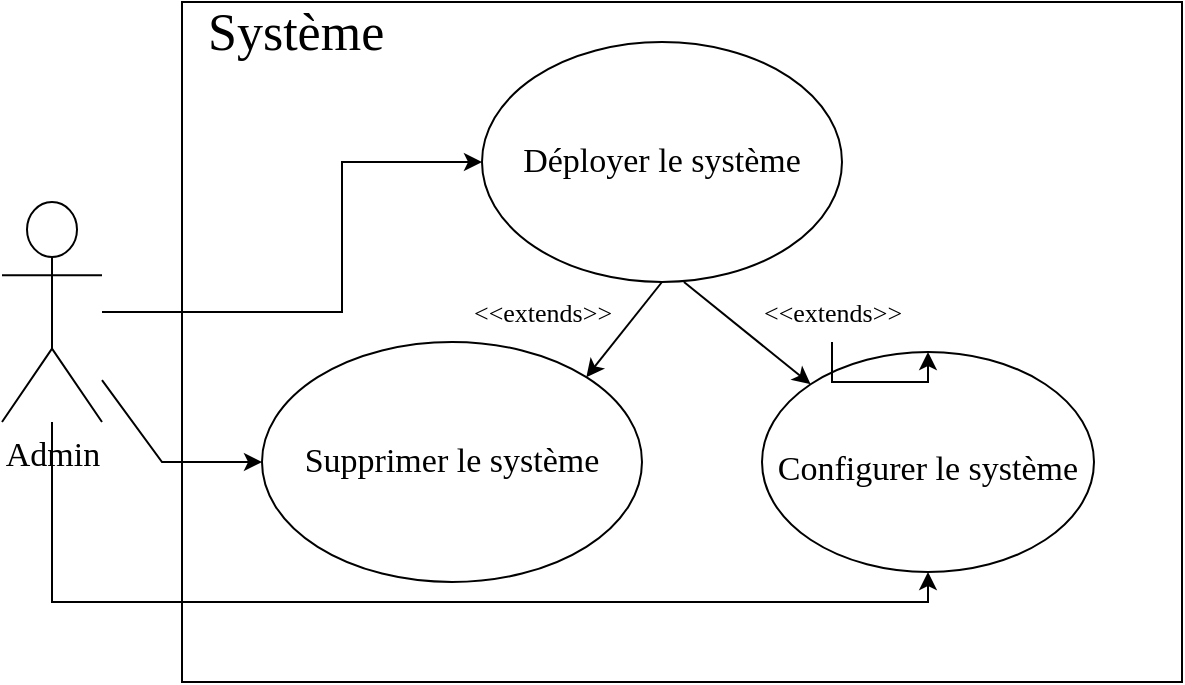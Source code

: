 <mxfile version="20.5.3" type="google"><diagram id="cbRGkEIISHIed5Up1x4z" name="Page-1"><mxGraphModel grid="1" page="1" gridSize="10" guides="1" tooltips="1" connect="1" arrows="1" fold="1" pageScale="1" pageWidth="827" pageHeight="1169" math="0" shadow="0"><root><mxCell id="0"/><mxCell id="1" parent="0"/><mxCell id="GeCk1eoPQsIMOyCpoYhU-6" value="&lt;div style=&quot;font-size: 26px;&quot;&gt;&lt;font style=&quot;font-size: 26px;&quot; face=&quot;Times New Roman&quot;&gt;&amp;nbsp; Système &lt;br&gt;&lt;/font&gt;&lt;/div&gt;&lt;div style=&quot;font-size: 26px;&quot;&gt;&lt;font style=&quot;font-size: 26px;&quot; face=&quot;Times New Roman&quot;&gt;&lt;br&gt;&lt;/font&gt;&lt;/div&gt;" style="verticalAlign=top;align=left;overflow=fill;fontSize=12;fontFamily=Helvetica;html=1;" vertex="1" parent="1"><mxGeometry x="140" y="260" width="500" height="340" as="geometry"/></mxCell><mxCell id="GeCk1eoPQsIMOyCpoYhU-7" value="&lt;div&gt;Admin&lt;/div&gt;" style="shape=umlActor;verticalLabelPosition=bottom;verticalAlign=top;html=1;fontFamily=Times New Roman;fontSize=17;" vertex="1" parent="1"><mxGeometry x="50" y="360" width="50" height="110" as="geometry"/></mxCell><mxCell id="GeCk1eoPQsIMOyCpoYhU-12" value="Supprimer le système" style="ellipse;whiteSpace=wrap;html=1;rounded=1;fontFamily=Times New Roman;fontSize=17;" vertex="1" parent="1"><mxGeometry x="180" y="430" width="190" height="120" as="geometry"/></mxCell><mxCell id="GeCk1eoPQsIMOyCpoYhU-13" value="&lt;font style=&quot;font-size: 17px;&quot;&gt;Configurer le système&lt;/font&gt;" style="ellipse;whiteSpace=wrap;html=1;rounded=1;fontFamily=Times New Roman;fontSize=26;" vertex="1" parent="1"><mxGeometry x="430" y="435" width="166" height="110" as="geometry"/></mxCell><mxCell id="GeCk1eoPQsIMOyCpoYhU-14" value="" style="endArrow=classic;html=1;rounded=0;fontFamily=Times New Roman;fontSize=17;exitX=0.561;exitY=1;exitDx=0;exitDy=0;exitPerimeter=0;entryX=0;entryY=0;entryDx=0;entryDy=0;" edge="1" parent="1" source="GeCk1eoPQsIMOyCpoYhU-11" target="GeCk1eoPQsIMOyCpoYhU-13"><mxGeometry width="50" height="50" relative="1" as="geometry"><mxPoint x="390" y="410" as="sourcePoint"/><mxPoint x="440" y="360" as="targetPoint"/></mxGeometry></mxCell><mxCell id="GeCk1eoPQsIMOyCpoYhU-15" value="" style="endArrow=classic;html=1;rounded=0;fontFamily=Times New Roman;fontSize=17;exitX=0.5;exitY=1;exitDx=0;exitDy=0;entryX=1;entryY=0;entryDx=0;entryDy=0;" edge="1" parent="1" source="GeCk1eoPQsIMOyCpoYhU-11" target="GeCk1eoPQsIMOyCpoYhU-12"><mxGeometry width="50" height="50" relative="1" as="geometry"><mxPoint x="390" y="410" as="sourcePoint"/><mxPoint x="440" y="360" as="targetPoint"/></mxGeometry></mxCell><mxCell id="GeCk1eoPQsIMOyCpoYhU-16" value="&lt;font style=&quot;font-size: 13px;&quot;&gt;&amp;lt;&amp;lt;extends&amp;gt;&amp;gt;&lt;/font&gt;" style="text;html=1;align=center;verticalAlign=middle;resizable=0;points=[];autosize=1;strokeColor=none;fillColor=none;fontSize=17;fontFamily=Times New Roman;" vertex="1" parent="1"><mxGeometry x="275" y="400" width="90" height="30" as="geometry"/></mxCell><mxCell id="GeCk1eoPQsIMOyCpoYhU-18" value="" style="edgeStyle=orthogonalEdgeStyle;rounded=0;orthogonalLoop=1;jettySize=auto;html=1;fontFamily=Times New Roman;fontSize=17;" edge="1" parent="1" source="GeCk1eoPQsIMOyCpoYhU-17" target="GeCk1eoPQsIMOyCpoYhU-13"><mxGeometry relative="1" as="geometry"/></mxCell><mxCell id="GeCk1eoPQsIMOyCpoYhU-17" value="&lt;font style=&quot;font-size: 13px;&quot;&gt;&amp;lt;&amp;lt;extends&amp;gt;&amp;gt;&lt;/font&gt;" style="text;html=1;align=center;verticalAlign=middle;resizable=0;points=[];autosize=1;strokeColor=none;fillColor=none;fontSize=17;fontFamily=Times New Roman;" vertex="1" parent="1"><mxGeometry x="420" y="400" width="90" height="30" as="geometry"/></mxCell><mxCell id="GeCk1eoPQsIMOyCpoYhU-19" value="" style="endArrow=classic;html=1;rounded=0;fontFamily=Times New Roman;fontSize=13;entryX=0;entryY=0.5;entryDx=0;entryDy=0;" edge="1" parent="1" source="GeCk1eoPQsIMOyCpoYhU-7" target="GeCk1eoPQsIMOyCpoYhU-11"><mxGeometry width="50" height="50" relative="1" as="geometry"><mxPoint x="390" y="410" as="sourcePoint"/><mxPoint x="440" y="360" as="targetPoint"/><Array as="points"><mxPoint x="220" y="415"/><mxPoint x="220" y="340"/></Array></mxGeometry></mxCell><mxCell id="GeCk1eoPQsIMOyCpoYhU-21" value="" style="endArrow=classic;html=1;rounded=0;fontFamily=Times New Roman;fontSize=13;startArrow=none;" edge="1" parent="1" source="GeCk1eoPQsIMOyCpoYhU-11"><mxGeometry width="50" height="50" relative="1" as="geometry"><mxPoint x="390" y="410" as="sourcePoint"/><mxPoint x="440" y="360" as="targetPoint"/></mxGeometry></mxCell><mxCell id="GeCk1eoPQsIMOyCpoYhU-11" value="Déployer le système" style="ellipse;whiteSpace=wrap;html=1;rounded=1;fontFamily=Times New Roman;fontSize=17;" vertex="1" parent="1"><mxGeometry x="290" y="280" width="180" height="120" as="geometry"/></mxCell><mxCell id="GeCk1eoPQsIMOyCpoYhU-23" value="" style="endArrow=classic;html=1;rounded=0;fontFamily=Times New Roman;fontSize=13;" edge="1" parent="1" source="GeCk1eoPQsIMOyCpoYhU-7" target="GeCk1eoPQsIMOyCpoYhU-12"><mxGeometry width="50" height="50" relative="1" as="geometry"><mxPoint x="390" y="410" as="sourcePoint"/><mxPoint x="440" y="360" as="targetPoint"/><Array as="points"><mxPoint x="130" y="490"/></Array></mxGeometry></mxCell><mxCell id="GeCk1eoPQsIMOyCpoYhU-24" value="" style="endArrow=classic;html=1;rounded=0;fontFamily=Times New Roman;fontSize=13;entryX=0.5;entryY=1;entryDx=0;entryDy=0;" edge="1" parent="1" source="GeCk1eoPQsIMOyCpoYhU-7" target="GeCk1eoPQsIMOyCpoYhU-13"><mxGeometry width="50" height="50" relative="1" as="geometry"><mxPoint x="170" y="560" as="sourcePoint"/><mxPoint x="365" y="545" as="targetPoint"/><Array as="points"><mxPoint x="75" y="560"/><mxPoint x="513" y="560"/></Array></mxGeometry></mxCell></root></mxGraphModel></diagram></mxfile>